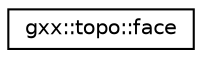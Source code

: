 digraph "Graphical Class Hierarchy"
{
  edge [fontname="Helvetica",fontsize="10",labelfontname="Helvetica",labelfontsize="10"];
  node [fontname="Helvetica",fontsize="10",shape=record];
  rankdir="LR";
  Node1 [label="gxx::topo::face",height=0.2,width=0.4,color="black", fillcolor="white", style="filled",URL="$classgxx_1_1topo_1_1face.html"];
}
